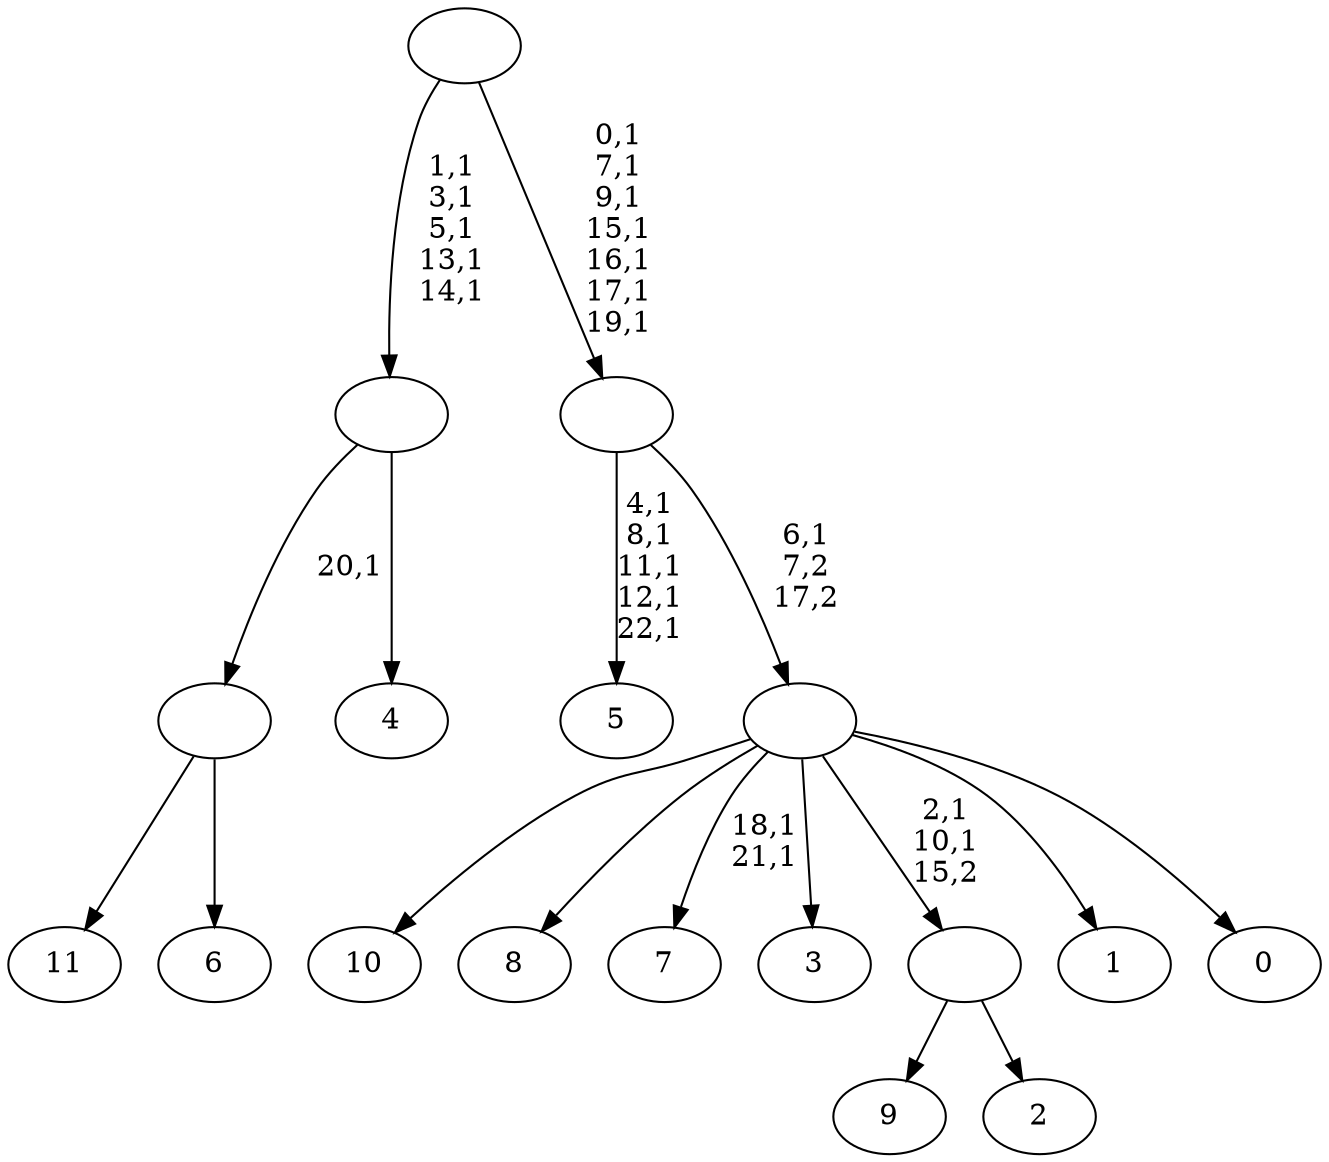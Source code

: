 digraph T {
	35 [label="11"]
	34 [label="10"]
	33 [label="9"]
	32 [label="8"]
	31 [label="7"]
	28 [label="6"]
	27 [label=""]
	26 [label="5"]
	20 [label="4"]
	19 [label=""]
	14 [label="3"]
	13 [label="2"]
	12 [label=""]
	10 [label="1"]
	9 [label="0"]
	8 [label=""]
	7 [label=""]
	0 [label=""]
	27 -> 35 [label=""]
	27 -> 28 [label=""]
	19 -> 27 [label="20,1"]
	19 -> 20 [label=""]
	12 -> 33 [label=""]
	12 -> 13 [label=""]
	8 -> 12 [label="2,1\n10,1\n15,2"]
	8 -> 31 [label="18,1\n21,1"]
	8 -> 34 [label=""]
	8 -> 32 [label=""]
	8 -> 14 [label=""]
	8 -> 10 [label=""]
	8 -> 9 [label=""]
	7 -> 26 [label="4,1\n8,1\n11,1\n12,1\n22,1"]
	7 -> 8 [label="6,1\n7,2\n17,2"]
	0 -> 7 [label="0,1\n7,1\n9,1\n15,1\n16,1\n17,1\n19,1"]
	0 -> 19 [label="1,1\n3,1\n5,1\n13,1\n14,1"]
}
